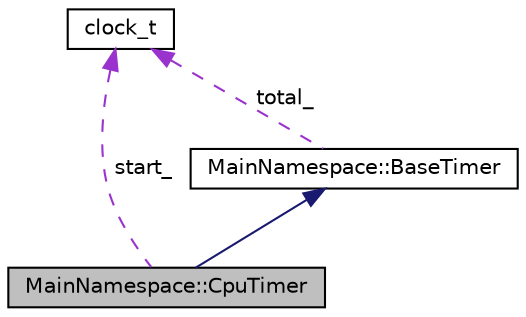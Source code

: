 digraph "MainNamespace::CpuTimer"
{
 // INTERACTIVE_SVG=YES
 // LATEX_PDF_SIZE
  edge [fontname="Helvetica",fontsize="10",labelfontname="Helvetica",labelfontsize="10"];
  node [fontname="Helvetica",fontsize="10",shape=record];
  Node1 [label="MainNamespace::CpuTimer",height=0.2,width=0.4,color="black", fillcolor="grey75", style="filled", fontcolor="black",tooltip=" "];
  Node2 -> Node1 [dir="back",color="midnightblue",fontsize="10",style="solid",fontname="Helvetica"];
  Node2 [label="MainNamespace::BaseTimer",height=0.2,width=0.4,color="black", fillcolor="white", style="filled",URL="$class_main_namespace_1_1_base_timer.html",tooltip=" "];
  Node3 -> Node2 [dir="back",color="darkorchid3",fontsize="10",style="dashed",label=" total_" ,fontname="Helvetica"];
  Node3 [label="clock_t",height=0.2,width=0.4,color="black", fillcolor="white", style="filled",tooltip=" "];
  Node3 -> Node1 [dir="back",color="darkorchid3",fontsize="10",style="dashed",label=" start_" ,fontname="Helvetica"];
}
